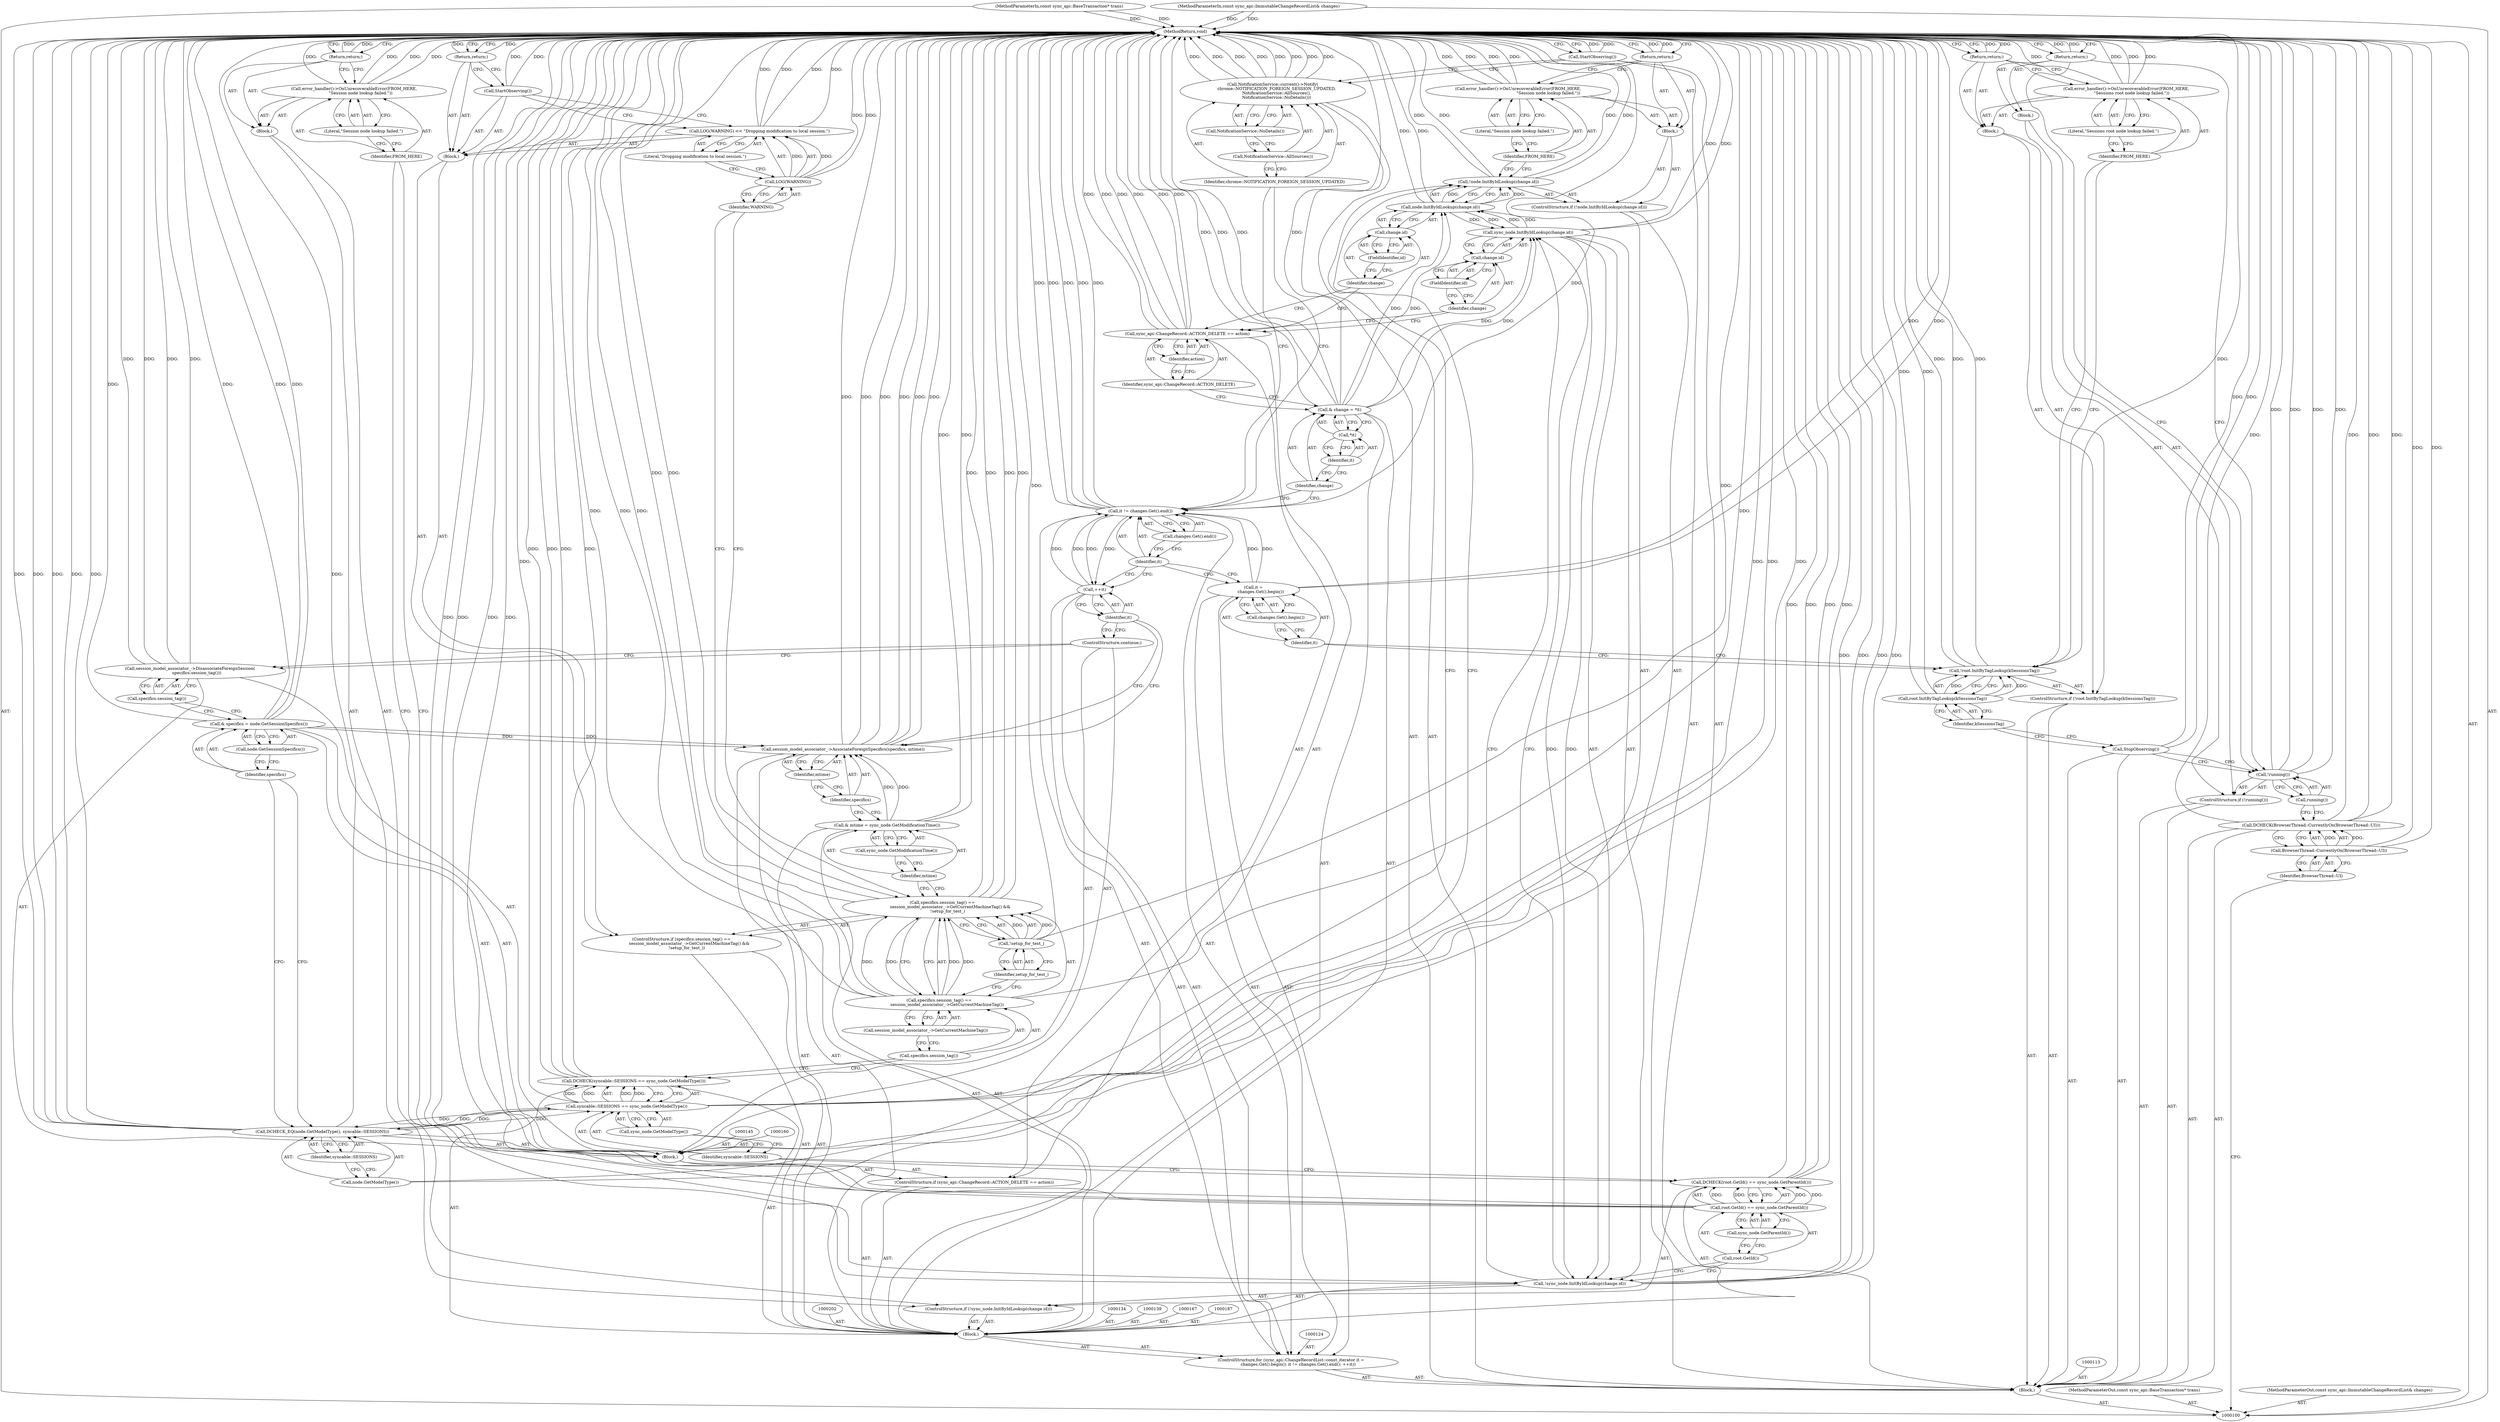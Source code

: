 digraph "1_Chrome_19190765882e272a6a2162c89acdb29110f7e3cf_7" {
"1000214" [label="(MethodReturn,void)"];
"1000114" [label="(ControlStructure,if (!root.InitByTagLookup(kSessionsTag)))"];
"1000117" [label="(Identifier,kSessionsTag)"];
"1000118" [label="(Block,)"];
"1000115" [label="(Call,!root.InitByTagLookup(kSessionsTag))"];
"1000116" [label="(Call,root.InitByTagLookup(kSessionsTag))"];
"1000119" [label="(Call,error_handler()->OnUnrecoverableError(FROM_HERE,\n        \"Sessions root node lookup failed.\"))"];
"1000120" [label="(Identifier,FROM_HERE)"];
"1000121" [label="(Literal,\"Sessions root node lookup failed.\")"];
"1000122" [label="(Return,return;)"];
"1000123" [label="(ControlStructure,for (sync_api::ChangeRecordList::const_iterator it =\n           changes.Get().begin(); it != changes.Get().end(); ++it))"];
"1000125" [label="(Call,it =\n           changes.Get().begin())"];
"1000126" [label="(Identifier,it)"];
"1000127" [label="(Call,changes.Get().begin())"];
"1000128" [label="(Call,it != changes.Get().end())"];
"1000129" [label="(Identifier,it)"];
"1000130" [label="(Call,changes.Get().end())"];
"1000131" [label="(Call,++it)"];
"1000132" [label="(Identifier,it)"];
"1000101" [label="(MethodParameterIn,const sync_api::BaseTransaction* trans)"];
"1000363" [label="(MethodParameterOut,const sync_api::BaseTransaction* trans)"];
"1000135" [label="(Call,& change = *it)"];
"1000136" [label="(Identifier,change)"];
"1000137" [label="(Call,*it)"];
"1000138" [label="(Identifier,it)"];
"1000140" [label="(ControlStructure,if (sync_api::ChangeRecord::ACTION_DELETE == action))"];
"1000143" [label="(Identifier,action)"];
"1000141" [label="(Call,sync_api::ChangeRecord::ACTION_DELETE == action)"];
"1000142" [label="(Identifier,sync_api::ChangeRecord::ACTION_DELETE)"];
"1000147" [label="(Call,!node.InitByIdLookup(change.id))"];
"1000148" [label="(Call,node.InitByIdLookup(change.id))"];
"1000149" [label="(Call,change.id)"];
"1000150" [label="(Identifier,change)"];
"1000151" [label="(FieldIdentifier,id)"];
"1000152" [label="(Block,)"];
"1000146" [label="(ControlStructure,if (!node.InitByIdLookup(change.id)))"];
"1000154" [label="(Identifier,FROM_HERE)"];
"1000153" [label="(Call,error_handler()->OnUnrecoverableError(FROM_HERE,\n                                              \"Session node lookup failed.\"))"];
"1000155" [label="(Literal,\"Session node lookup failed.\")"];
"1000156" [label="(Return,return;)"];
"1000158" [label="(Call,node.GetModelType())"];
"1000159" [label="(Identifier,syncable::SESSIONS)"];
"1000157" [label="(Call,DCHECK_EQ(node.GetModelType(), syncable::SESSIONS))"];
"1000102" [label="(MethodParameterIn,const sync_api::ImmutableChangeRecordList& changes)"];
"1000364" [label="(MethodParameterOut,const sync_api::ImmutableChangeRecordList& changes)"];
"1000103" [label="(Block,)"];
"1000161" [label="(Call,& specifics = node.GetSessionSpecifics())"];
"1000162" [label="(Identifier,specifics)"];
"1000163" [label="(Call,node.GetSessionSpecifics())"];
"1000144" [label="(Block,)"];
"1000164" [label="(Call,session_model_associator_->DisassociateForeignSession(\n          specifics.session_tag()))"];
"1000165" [label="(Call,specifics.session_tag())"];
"1000166" [label="(ControlStructure,continue;)"];
"1000171" [label="(Call,change.id)"];
"1000172" [label="(Identifier,change)"];
"1000168" [label="(ControlStructure,if (!sync_node.InitByIdLookup(change.id)))"];
"1000173" [label="(FieldIdentifier,id)"];
"1000174" [label="(Block,)"];
"1000169" [label="(Call,!sync_node.InitByIdLookup(change.id))"];
"1000170" [label="(Call,sync_node.InitByIdLookup(change.id))"];
"1000176" [label="(Identifier,FROM_HERE)"];
"1000175" [label="(Call,error_handler()->OnUnrecoverableError(FROM_HERE,\n          \"Session node lookup failed.\"))"];
"1000177" [label="(Literal,\"Session node lookup failed.\")"];
"1000104" [label="(Call,DCHECK(BrowserThread::CurrentlyOn(BrowserThread::UI)))"];
"1000106" [label="(Identifier,BrowserThread::UI)"];
"1000105" [label="(Call,BrowserThread::CurrentlyOn(BrowserThread::UI))"];
"1000178" [label="(Return,return;)"];
"1000180" [label="(Call,root.GetId() == sync_node.GetParentId())"];
"1000181" [label="(Call,root.GetId())"];
"1000182" [label="(Call,sync_node.GetParentId())"];
"1000179" [label="(Call,DCHECK(root.GetId() == sync_node.GetParentId()))"];
"1000184" [label="(Call,syncable::SESSIONS == sync_node.GetModelType())"];
"1000185" [label="(Identifier,syncable::SESSIONS)"];
"1000186" [label="(Call,sync_node.GetModelType())"];
"1000183" [label="(Call,DCHECK(syncable::SESSIONS == sync_node.GetModelType()))"];
"1000188" [label="(ControlStructure,if (specifics.session_tag() ==\n            session_model_associator_->GetCurrentMachineTag() &&\n        !setup_for_test_))"];
"1000189" [label="(Call,specifics.session_tag() ==\n            session_model_associator_->GetCurrentMachineTag() &&\n        !setup_for_test_)"];
"1000190" [label="(Call,specifics.session_tag() ==\n            session_model_associator_->GetCurrentMachineTag())"];
"1000191" [label="(Call,specifics.session_tag())"];
"1000192" [label="(Call,session_model_associator_->GetCurrentMachineTag())"];
"1000110" [label="(Block,)"];
"1000107" [label="(ControlStructure,if (!running()))"];
"1000108" [label="(Call,!running())"];
"1000109" [label="(Call,running())"];
"1000195" [label="(Block,)"];
"1000193" [label="(Call,!setup_for_test_)"];
"1000194" [label="(Identifier,setup_for_test_)"];
"1000198" [label="(Identifier,WARNING)"];
"1000199" [label="(Literal,\"Dropping modification to local session.\")"];
"1000196" [label="(Call,LOG(WARNING) << \"Dropping modification to local session.\")"];
"1000197" [label="(Call,LOG(WARNING))"];
"1000200" [label="(Call,StartObserving())"];
"1000201" [label="(Return,return;)"];
"1000203" [label="(Call,& mtime = sync_node.GetModificationTime())"];
"1000204" [label="(Identifier,mtime)"];
"1000205" [label="(Call,sync_node.GetModificationTime())"];
"1000133" [label="(Block,)"];
"1000206" [label="(Call,session_model_associator_->AssociateForeignSpecifics(specifics, mtime))"];
"1000207" [label="(Identifier,specifics)"];
"1000208" [label="(Identifier,mtime)"];
"1000209" [label="(Call,NotificationService::current()->Notify(\n      chrome::NOTIFICATION_FOREIGN_SESSION_UPDATED,\n      NotificationService::AllSources(),\n      NotificationService::NoDetails()))"];
"1000111" [label="(Return,return;)"];
"1000210" [label="(Identifier,chrome::NOTIFICATION_FOREIGN_SESSION_UPDATED)"];
"1000211" [label="(Call,NotificationService::AllSources())"];
"1000212" [label="(Call,NotificationService::NoDetails())"];
"1000213" [label="(Call,StartObserving())"];
"1000112" [label="(Call,StopObserving())"];
"1000214" -> "1000100"  [label="AST: "];
"1000214" -> "1000111"  [label="CFG: "];
"1000214" -> "1000122"  [label="CFG: "];
"1000214" -> "1000156"  [label="CFG: "];
"1000214" -> "1000178"  [label="CFG: "];
"1000214" -> "1000201"  [label="CFG: "];
"1000214" -> "1000213"  [label="CFG: "];
"1000111" -> "1000214"  [label="DDG: "];
"1000201" -> "1000214"  [label="DDG: "];
"1000122" -> "1000214"  [label="DDG: "];
"1000178" -> "1000214"  [label="DDG: "];
"1000141" -> "1000214"  [label="DDG: "];
"1000141" -> "1000214"  [label="DDG: "];
"1000141" -> "1000214"  [label="DDG: "];
"1000184" -> "1000214"  [label="DDG: "];
"1000184" -> "1000214"  [label="DDG: "];
"1000209" -> "1000214"  [label="DDG: "];
"1000209" -> "1000214"  [label="DDG: "];
"1000209" -> "1000214"  [label="DDG: "];
"1000209" -> "1000214"  [label="DDG: "];
"1000104" -> "1000214"  [label="DDG: "];
"1000104" -> "1000214"  [label="DDG: "];
"1000189" -> "1000214"  [label="DDG: "];
"1000189" -> "1000214"  [label="DDG: "];
"1000189" -> "1000214"  [label="DDG: "];
"1000183" -> "1000214"  [label="DDG: "];
"1000183" -> "1000214"  [label="DDG: "];
"1000180" -> "1000214"  [label="DDG: "];
"1000180" -> "1000214"  [label="DDG: "];
"1000196" -> "1000214"  [label="DDG: "];
"1000196" -> "1000214"  [label="DDG: "];
"1000169" -> "1000214"  [label="DDG: "];
"1000169" -> "1000214"  [label="DDG: "];
"1000128" -> "1000214"  [label="DDG: "];
"1000128" -> "1000214"  [label="DDG: "];
"1000128" -> "1000214"  [label="DDG: "];
"1000157" -> "1000214"  [label="DDG: "];
"1000157" -> "1000214"  [label="DDG: "];
"1000157" -> "1000214"  [label="DDG: "];
"1000116" -> "1000214"  [label="DDG: "];
"1000164" -> "1000214"  [label="DDG: "];
"1000164" -> "1000214"  [label="DDG: "];
"1000193" -> "1000214"  [label="DDG: "];
"1000108" -> "1000214"  [label="DDG: "];
"1000108" -> "1000214"  [label="DDG: "];
"1000200" -> "1000214"  [label="DDG: "];
"1000179" -> "1000214"  [label="DDG: "];
"1000179" -> "1000214"  [label="DDG: "];
"1000206" -> "1000214"  [label="DDG: "];
"1000206" -> "1000214"  [label="DDG: "];
"1000206" -> "1000214"  [label="DDG: "];
"1000190" -> "1000214"  [label="DDG: "];
"1000190" -> "1000214"  [label="DDG: "];
"1000115" -> "1000214"  [label="DDG: "];
"1000115" -> "1000214"  [label="DDG: "];
"1000148" -> "1000214"  [label="DDG: "];
"1000147" -> "1000214"  [label="DDG: "];
"1000147" -> "1000214"  [label="DDG: "];
"1000175" -> "1000214"  [label="DDG: "];
"1000175" -> "1000214"  [label="DDG: "];
"1000125" -> "1000214"  [label="DDG: "];
"1000153" -> "1000214"  [label="DDG: "];
"1000153" -> "1000214"  [label="DDG: "];
"1000102" -> "1000214"  [label="DDG: "];
"1000112" -> "1000214"  [label="DDG: "];
"1000213" -> "1000214"  [label="DDG: "];
"1000101" -> "1000214"  [label="DDG: "];
"1000119" -> "1000214"  [label="DDG: "];
"1000119" -> "1000214"  [label="DDG: "];
"1000135" -> "1000214"  [label="DDG: "];
"1000135" -> "1000214"  [label="DDG: "];
"1000170" -> "1000214"  [label="DDG: "];
"1000203" -> "1000214"  [label="DDG: "];
"1000161" -> "1000214"  [label="DDG: "];
"1000161" -> "1000214"  [label="DDG: "];
"1000105" -> "1000214"  [label="DDG: "];
"1000197" -> "1000214"  [label="DDG: "];
"1000156" -> "1000214"  [label="DDG: "];
"1000114" -> "1000103"  [label="AST: "];
"1000115" -> "1000114"  [label="AST: "];
"1000118" -> "1000114"  [label="AST: "];
"1000117" -> "1000116"  [label="AST: "];
"1000117" -> "1000112"  [label="CFG: "];
"1000116" -> "1000117"  [label="CFG: "];
"1000118" -> "1000114"  [label="AST: "];
"1000119" -> "1000118"  [label="AST: "];
"1000122" -> "1000118"  [label="AST: "];
"1000115" -> "1000114"  [label="AST: "];
"1000115" -> "1000116"  [label="CFG: "];
"1000116" -> "1000115"  [label="AST: "];
"1000120" -> "1000115"  [label="CFG: "];
"1000126" -> "1000115"  [label="CFG: "];
"1000115" -> "1000214"  [label="DDG: "];
"1000115" -> "1000214"  [label="DDG: "];
"1000116" -> "1000115"  [label="DDG: "];
"1000116" -> "1000115"  [label="AST: "];
"1000116" -> "1000117"  [label="CFG: "];
"1000117" -> "1000116"  [label="AST: "];
"1000115" -> "1000116"  [label="CFG: "];
"1000116" -> "1000214"  [label="DDG: "];
"1000116" -> "1000115"  [label="DDG: "];
"1000119" -> "1000118"  [label="AST: "];
"1000119" -> "1000121"  [label="CFG: "];
"1000120" -> "1000119"  [label="AST: "];
"1000121" -> "1000119"  [label="AST: "];
"1000122" -> "1000119"  [label="CFG: "];
"1000119" -> "1000214"  [label="DDG: "];
"1000119" -> "1000214"  [label="DDG: "];
"1000120" -> "1000119"  [label="AST: "];
"1000120" -> "1000115"  [label="CFG: "];
"1000121" -> "1000120"  [label="CFG: "];
"1000121" -> "1000119"  [label="AST: "];
"1000121" -> "1000120"  [label="CFG: "];
"1000119" -> "1000121"  [label="CFG: "];
"1000122" -> "1000118"  [label="AST: "];
"1000122" -> "1000119"  [label="CFG: "];
"1000214" -> "1000122"  [label="CFG: "];
"1000122" -> "1000214"  [label="DDG: "];
"1000123" -> "1000103"  [label="AST: "];
"1000124" -> "1000123"  [label="AST: "];
"1000125" -> "1000123"  [label="AST: "];
"1000128" -> "1000123"  [label="AST: "];
"1000131" -> "1000123"  [label="AST: "];
"1000133" -> "1000123"  [label="AST: "];
"1000125" -> "1000123"  [label="AST: "];
"1000125" -> "1000127"  [label="CFG: "];
"1000126" -> "1000125"  [label="AST: "];
"1000127" -> "1000125"  [label="AST: "];
"1000129" -> "1000125"  [label="CFG: "];
"1000125" -> "1000214"  [label="DDG: "];
"1000125" -> "1000128"  [label="DDG: "];
"1000126" -> "1000125"  [label="AST: "];
"1000126" -> "1000115"  [label="CFG: "];
"1000127" -> "1000126"  [label="CFG: "];
"1000127" -> "1000125"  [label="AST: "];
"1000127" -> "1000126"  [label="CFG: "];
"1000125" -> "1000127"  [label="CFG: "];
"1000128" -> "1000123"  [label="AST: "];
"1000128" -> "1000130"  [label="CFG: "];
"1000129" -> "1000128"  [label="AST: "];
"1000130" -> "1000128"  [label="AST: "];
"1000136" -> "1000128"  [label="CFG: "];
"1000210" -> "1000128"  [label="CFG: "];
"1000128" -> "1000214"  [label="DDG: "];
"1000128" -> "1000214"  [label="DDG: "];
"1000128" -> "1000214"  [label="DDG: "];
"1000125" -> "1000128"  [label="DDG: "];
"1000131" -> "1000128"  [label="DDG: "];
"1000128" -> "1000131"  [label="DDG: "];
"1000129" -> "1000128"  [label="AST: "];
"1000129" -> "1000125"  [label="CFG: "];
"1000129" -> "1000131"  [label="CFG: "];
"1000130" -> "1000129"  [label="CFG: "];
"1000130" -> "1000128"  [label="AST: "];
"1000130" -> "1000129"  [label="CFG: "];
"1000128" -> "1000130"  [label="CFG: "];
"1000131" -> "1000123"  [label="AST: "];
"1000131" -> "1000132"  [label="CFG: "];
"1000132" -> "1000131"  [label="AST: "];
"1000129" -> "1000131"  [label="CFG: "];
"1000131" -> "1000128"  [label="DDG: "];
"1000128" -> "1000131"  [label="DDG: "];
"1000132" -> "1000131"  [label="AST: "];
"1000132" -> "1000166"  [label="CFG: "];
"1000132" -> "1000206"  [label="CFG: "];
"1000131" -> "1000132"  [label="CFG: "];
"1000101" -> "1000100"  [label="AST: "];
"1000101" -> "1000214"  [label="DDG: "];
"1000363" -> "1000100"  [label="AST: "];
"1000135" -> "1000133"  [label="AST: "];
"1000135" -> "1000137"  [label="CFG: "];
"1000136" -> "1000135"  [label="AST: "];
"1000137" -> "1000135"  [label="AST: "];
"1000142" -> "1000135"  [label="CFG: "];
"1000135" -> "1000214"  [label="DDG: "];
"1000135" -> "1000214"  [label="DDG: "];
"1000135" -> "1000148"  [label="DDG: "];
"1000135" -> "1000170"  [label="DDG: "];
"1000136" -> "1000135"  [label="AST: "];
"1000136" -> "1000128"  [label="CFG: "];
"1000138" -> "1000136"  [label="CFG: "];
"1000137" -> "1000135"  [label="AST: "];
"1000137" -> "1000138"  [label="CFG: "];
"1000138" -> "1000137"  [label="AST: "];
"1000135" -> "1000137"  [label="CFG: "];
"1000138" -> "1000137"  [label="AST: "];
"1000138" -> "1000136"  [label="CFG: "];
"1000137" -> "1000138"  [label="CFG: "];
"1000140" -> "1000133"  [label="AST: "];
"1000141" -> "1000140"  [label="AST: "];
"1000144" -> "1000140"  [label="AST: "];
"1000143" -> "1000141"  [label="AST: "];
"1000143" -> "1000142"  [label="CFG: "];
"1000141" -> "1000143"  [label="CFG: "];
"1000141" -> "1000140"  [label="AST: "];
"1000141" -> "1000143"  [label="CFG: "];
"1000142" -> "1000141"  [label="AST: "];
"1000143" -> "1000141"  [label="AST: "];
"1000150" -> "1000141"  [label="CFG: "];
"1000172" -> "1000141"  [label="CFG: "];
"1000141" -> "1000214"  [label="DDG: "];
"1000141" -> "1000214"  [label="DDG: "];
"1000141" -> "1000214"  [label="DDG: "];
"1000142" -> "1000141"  [label="AST: "];
"1000142" -> "1000135"  [label="CFG: "];
"1000143" -> "1000142"  [label="CFG: "];
"1000147" -> "1000146"  [label="AST: "];
"1000147" -> "1000148"  [label="CFG: "];
"1000148" -> "1000147"  [label="AST: "];
"1000154" -> "1000147"  [label="CFG: "];
"1000158" -> "1000147"  [label="CFG: "];
"1000147" -> "1000214"  [label="DDG: "];
"1000147" -> "1000214"  [label="DDG: "];
"1000148" -> "1000147"  [label="DDG: "];
"1000148" -> "1000147"  [label="AST: "];
"1000148" -> "1000149"  [label="CFG: "];
"1000149" -> "1000148"  [label="AST: "];
"1000147" -> "1000148"  [label="CFG: "];
"1000148" -> "1000214"  [label="DDG: "];
"1000148" -> "1000147"  [label="DDG: "];
"1000135" -> "1000148"  [label="DDG: "];
"1000170" -> "1000148"  [label="DDG: "];
"1000148" -> "1000170"  [label="DDG: "];
"1000149" -> "1000148"  [label="AST: "];
"1000149" -> "1000151"  [label="CFG: "];
"1000150" -> "1000149"  [label="AST: "];
"1000151" -> "1000149"  [label="AST: "];
"1000148" -> "1000149"  [label="CFG: "];
"1000150" -> "1000149"  [label="AST: "];
"1000150" -> "1000141"  [label="CFG: "];
"1000151" -> "1000150"  [label="CFG: "];
"1000151" -> "1000149"  [label="AST: "];
"1000151" -> "1000150"  [label="CFG: "];
"1000149" -> "1000151"  [label="CFG: "];
"1000152" -> "1000146"  [label="AST: "];
"1000153" -> "1000152"  [label="AST: "];
"1000156" -> "1000152"  [label="AST: "];
"1000146" -> "1000144"  [label="AST: "];
"1000147" -> "1000146"  [label="AST: "];
"1000152" -> "1000146"  [label="AST: "];
"1000154" -> "1000153"  [label="AST: "];
"1000154" -> "1000147"  [label="CFG: "];
"1000155" -> "1000154"  [label="CFG: "];
"1000153" -> "1000152"  [label="AST: "];
"1000153" -> "1000155"  [label="CFG: "];
"1000154" -> "1000153"  [label="AST: "];
"1000155" -> "1000153"  [label="AST: "];
"1000156" -> "1000153"  [label="CFG: "];
"1000153" -> "1000214"  [label="DDG: "];
"1000153" -> "1000214"  [label="DDG: "];
"1000155" -> "1000153"  [label="AST: "];
"1000155" -> "1000154"  [label="CFG: "];
"1000153" -> "1000155"  [label="CFG: "];
"1000156" -> "1000152"  [label="AST: "];
"1000156" -> "1000153"  [label="CFG: "];
"1000214" -> "1000156"  [label="CFG: "];
"1000156" -> "1000214"  [label="DDG: "];
"1000158" -> "1000157"  [label="AST: "];
"1000158" -> "1000147"  [label="CFG: "];
"1000159" -> "1000158"  [label="CFG: "];
"1000159" -> "1000157"  [label="AST: "];
"1000159" -> "1000158"  [label="CFG: "];
"1000157" -> "1000159"  [label="CFG: "];
"1000157" -> "1000144"  [label="AST: "];
"1000157" -> "1000159"  [label="CFG: "];
"1000158" -> "1000157"  [label="AST: "];
"1000159" -> "1000157"  [label="AST: "];
"1000162" -> "1000157"  [label="CFG: "];
"1000157" -> "1000214"  [label="DDG: "];
"1000157" -> "1000214"  [label="DDG: "];
"1000157" -> "1000214"  [label="DDG: "];
"1000184" -> "1000157"  [label="DDG: "];
"1000157" -> "1000184"  [label="DDG: "];
"1000102" -> "1000100"  [label="AST: "];
"1000102" -> "1000214"  [label="DDG: "];
"1000364" -> "1000100"  [label="AST: "];
"1000103" -> "1000100"  [label="AST: "];
"1000104" -> "1000103"  [label="AST: "];
"1000107" -> "1000103"  [label="AST: "];
"1000112" -> "1000103"  [label="AST: "];
"1000113" -> "1000103"  [label="AST: "];
"1000114" -> "1000103"  [label="AST: "];
"1000123" -> "1000103"  [label="AST: "];
"1000209" -> "1000103"  [label="AST: "];
"1000213" -> "1000103"  [label="AST: "];
"1000161" -> "1000144"  [label="AST: "];
"1000161" -> "1000163"  [label="CFG: "];
"1000162" -> "1000161"  [label="AST: "];
"1000163" -> "1000161"  [label="AST: "];
"1000165" -> "1000161"  [label="CFG: "];
"1000161" -> "1000214"  [label="DDG: "];
"1000161" -> "1000214"  [label="DDG: "];
"1000161" -> "1000206"  [label="DDG: "];
"1000162" -> "1000161"  [label="AST: "];
"1000162" -> "1000157"  [label="CFG: "];
"1000163" -> "1000162"  [label="CFG: "];
"1000163" -> "1000161"  [label="AST: "];
"1000163" -> "1000162"  [label="CFG: "];
"1000161" -> "1000163"  [label="CFG: "];
"1000144" -> "1000140"  [label="AST: "];
"1000145" -> "1000144"  [label="AST: "];
"1000146" -> "1000144"  [label="AST: "];
"1000157" -> "1000144"  [label="AST: "];
"1000160" -> "1000144"  [label="AST: "];
"1000161" -> "1000144"  [label="AST: "];
"1000164" -> "1000144"  [label="AST: "];
"1000166" -> "1000144"  [label="AST: "];
"1000164" -> "1000144"  [label="AST: "];
"1000164" -> "1000165"  [label="CFG: "];
"1000165" -> "1000164"  [label="AST: "];
"1000166" -> "1000164"  [label="CFG: "];
"1000164" -> "1000214"  [label="DDG: "];
"1000164" -> "1000214"  [label="DDG: "];
"1000165" -> "1000164"  [label="AST: "];
"1000165" -> "1000161"  [label="CFG: "];
"1000164" -> "1000165"  [label="CFG: "];
"1000166" -> "1000144"  [label="AST: "];
"1000166" -> "1000164"  [label="CFG: "];
"1000132" -> "1000166"  [label="CFG: "];
"1000171" -> "1000170"  [label="AST: "];
"1000171" -> "1000173"  [label="CFG: "];
"1000172" -> "1000171"  [label="AST: "];
"1000173" -> "1000171"  [label="AST: "];
"1000170" -> "1000171"  [label="CFG: "];
"1000172" -> "1000171"  [label="AST: "];
"1000172" -> "1000141"  [label="CFG: "];
"1000173" -> "1000172"  [label="CFG: "];
"1000168" -> "1000133"  [label="AST: "];
"1000169" -> "1000168"  [label="AST: "];
"1000174" -> "1000168"  [label="AST: "];
"1000173" -> "1000171"  [label="AST: "];
"1000173" -> "1000172"  [label="CFG: "];
"1000171" -> "1000173"  [label="CFG: "];
"1000174" -> "1000168"  [label="AST: "];
"1000175" -> "1000174"  [label="AST: "];
"1000178" -> "1000174"  [label="AST: "];
"1000169" -> "1000168"  [label="AST: "];
"1000169" -> "1000170"  [label="CFG: "];
"1000170" -> "1000169"  [label="AST: "];
"1000176" -> "1000169"  [label="CFG: "];
"1000181" -> "1000169"  [label="CFG: "];
"1000169" -> "1000214"  [label="DDG: "];
"1000169" -> "1000214"  [label="DDG: "];
"1000170" -> "1000169"  [label="DDG: "];
"1000170" -> "1000169"  [label="AST: "];
"1000170" -> "1000171"  [label="CFG: "];
"1000171" -> "1000170"  [label="AST: "];
"1000169" -> "1000170"  [label="CFG: "];
"1000170" -> "1000214"  [label="DDG: "];
"1000170" -> "1000148"  [label="DDG: "];
"1000170" -> "1000169"  [label="DDG: "];
"1000148" -> "1000170"  [label="DDG: "];
"1000135" -> "1000170"  [label="DDG: "];
"1000176" -> "1000175"  [label="AST: "];
"1000176" -> "1000169"  [label="CFG: "];
"1000177" -> "1000176"  [label="CFG: "];
"1000175" -> "1000174"  [label="AST: "];
"1000175" -> "1000177"  [label="CFG: "];
"1000176" -> "1000175"  [label="AST: "];
"1000177" -> "1000175"  [label="AST: "];
"1000178" -> "1000175"  [label="CFG: "];
"1000175" -> "1000214"  [label="DDG: "];
"1000175" -> "1000214"  [label="DDG: "];
"1000177" -> "1000175"  [label="AST: "];
"1000177" -> "1000176"  [label="CFG: "];
"1000175" -> "1000177"  [label="CFG: "];
"1000104" -> "1000103"  [label="AST: "];
"1000104" -> "1000105"  [label="CFG: "];
"1000105" -> "1000104"  [label="AST: "];
"1000109" -> "1000104"  [label="CFG: "];
"1000104" -> "1000214"  [label="DDG: "];
"1000104" -> "1000214"  [label="DDG: "];
"1000105" -> "1000104"  [label="DDG: "];
"1000106" -> "1000105"  [label="AST: "];
"1000106" -> "1000100"  [label="CFG: "];
"1000105" -> "1000106"  [label="CFG: "];
"1000105" -> "1000104"  [label="AST: "];
"1000105" -> "1000106"  [label="CFG: "];
"1000106" -> "1000105"  [label="AST: "];
"1000104" -> "1000105"  [label="CFG: "];
"1000105" -> "1000214"  [label="DDG: "];
"1000105" -> "1000104"  [label="DDG: "];
"1000178" -> "1000174"  [label="AST: "];
"1000178" -> "1000175"  [label="CFG: "];
"1000214" -> "1000178"  [label="CFG: "];
"1000178" -> "1000214"  [label="DDG: "];
"1000180" -> "1000179"  [label="AST: "];
"1000180" -> "1000182"  [label="CFG: "];
"1000181" -> "1000180"  [label="AST: "];
"1000182" -> "1000180"  [label="AST: "];
"1000179" -> "1000180"  [label="CFG: "];
"1000180" -> "1000214"  [label="DDG: "];
"1000180" -> "1000214"  [label="DDG: "];
"1000180" -> "1000179"  [label="DDG: "];
"1000180" -> "1000179"  [label="DDG: "];
"1000181" -> "1000180"  [label="AST: "];
"1000181" -> "1000169"  [label="CFG: "];
"1000182" -> "1000181"  [label="CFG: "];
"1000182" -> "1000180"  [label="AST: "];
"1000182" -> "1000181"  [label="CFG: "];
"1000180" -> "1000182"  [label="CFG: "];
"1000179" -> "1000133"  [label="AST: "];
"1000179" -> "1000180"  [label="CFG: "];
"1000180" -> "1000179"  [label="AST: "];
"1000185" -> "1000179"  [label="CFG: "];
"1000179" -> "1000214"  [label="DDG: "];
"1000179" -> "1000214"  [label="DDG: "];
"1000180" -> "1000179"  [label="DDG: "];
"1000180" -> "1000179"  [label="DDG: "];
"1000184" -> "1000183"  [label="AST: "];
"1000184" -> "1000186"  [label="CFG: "];
"1000185" -> "1000184"  [label="AST: "];
"1000186" -> "1000184"  [label="AST: "];
"1000183" -> "1000184"  [label="CFG: "];
"1000184" -> "1000214"  [label="DDG: "];
"1000184" -> "1000214"  [label="DDG: "];
"1000184" -> "1000157"  [label="DDG: "];
"1000184" -> "1000183"  [label="DDG: "];
"1000184" -> "1000183"  [label="DDG: "];
"1000157" -> "1000184"  [label="DDG: "];
"1000185" -> "1000184"  [label="AST: "];
"1000185" -> "1000179"  [label="CFG: "];
"1000186" -> "1000185"  [label="CFG: "];
"1000186" -> "1000184"  [label="AST: "];
"1000186" -> "1000185"  [label="CFG: "];
"1000184" -> "1000186"  [label="CFG: "];
"1000183" -> "1000133"  [label="AST: "];
"1000183" -> "1000184"  [label="CFG: "];
"1000184" -> "1000183"  [label="AST: "];
"1000191" -> "1000183"  [label="CFG: "];
"1000183" -> "1000214"  [label="DDG: "];
"1000183" -> "1000214"  [label="DDG: "];
"1000184" -> "1000183"  [label="DDG: "];
"1000184" -> "1000183"  [label="DDG: "];
"1000188" -> "1000133"  [label="AST: "];
"1000189" -> "1000188"  [label="AST: "];
"1000195" -> "1000188"  [label="AST: "];
"1000189" -> "1000188"  [label="AST: "];
"1000189" -> "1000190"  [label="CFG: "];
"1000189" -> "1000193"  [label="CFG: "];
"1000190" -> "1000189"  [label="AST: "];
"1000193" -> "1000189"  [label="AST: "];
"1000198" -> "1000189"  [label="CFG: "];
"1000204" -> "1000189"  [label="CFG: "];
"1000189" -> "1000214"  [label="DDG: "];
"1000189" -> "1000214"  [label="DDG: "];
"1000189" -> "1000214"  [label="DDG: "];
"1000190" -> "1000189"  [label="DDG: "];
"1000190" -> "1000189"  [label="DDG: "];
"1000193" -> "1000189"  [label="DDG: "];
"1000190" -> "1000189"  [label="AST: "];
"1000190" -> "1000192"  [label="CFG: "];
"1000191" -> "1000190"  [label="AST: "];
"1000192" -> "1000190"  [label="AST: "];
"1000194" -> "1000190"  [label="CFG: "];
"1000189" -> "1000190"  [label="CFG: "];
"1000190" -> "1000214"  [label="DDG: "];
"1000190" -> "1000214"  [label="DDG: "];
"1000190" -> "1000189"  [label="DDG: "];
"1000190" -> "1000189"  [label="DDG: "];
"1000191" -> "1000190"  [label="AST: "];
"1000191" -> "1000183"  [label="CFG: "];
"1000192" -> "1000191"  [label="CFG: "];
"1000192" -> "1000190"  [label="AST: "];
"1000192" -> "1000191"  [label="CFG: "];
"1000190" -> "1000192"  [label="CFG: "];
"1000110" -> "1000107"  [label="AST: "];
"1000111" -> "1000110"  [label="AST: "];
"1000107" -> "1000103"  [label="AST: "];
"1000108" -> "1000107"  [label="AST: "];
"1000110" -> "1000107"  [label="AST: "];
"1000108" -> "1000107"  [label="AST: "];
"1000108" -> "1000109"  [label="CFG: "];
"1000109" -> "1000108"  [label="AST: "];
"1000111" -> "1000108"  [label="CFG: "];
"1000112" -> "1000108"  [label="CFG: "];
"1000108" -> "1000214"  [label="DDG: "];
"1000108" -> "1000214"  [label="DDG: "];
"1000109" -> "1000108"  [label="AST: "];
"1000109" -> "1000104"  [label="CFG: "];
"1000108" -> "1000109"  [label="CFG: "];
"1000195" -> "1000188"  [label="AST: "];
"1000196" -> "1000195"  [label="AST: "];
"1000200" -> "1000195"  [label="AST: "];
"1000201" -> "1000195"  [label="AST: "];
"1000193" -> "1000189"  [label="AST: "];
"1000193" -> "1000194"  [label="CFG: "];
"1000194" -> "1000193"  [label="AST: "];
"1000189" -> "1000193"  [label="CFG: "];
"1000193" -> "1000214"  [label="DDG: "];
"1000193" -> "1000189"  [label="DDG: "];
"1000194" -> "1000193"  [label="AST: "];
"1000194" -> "1000190"  [label="CFG: "];
"1000193" -> "1000194"  [label="CFG: "];
"1000198" -> "1000197"  [label="AST: "];
"1000198" -> "1000189"  [label="CFG: "];
"1000197" -> "1000198"  [label="CFG: "];
"1000199" -> "1000196"  [label="AST: "];
"1000199" -> "1000197"  [label="CFG: "];
"1000196" -> "1000199"  [label="CFG: "];
"1000196" -> "1000195"  [label="AST: "];
"1000196" -> "1000199"  [label="CFG: "];
"1000197" -> "1000196"  [label="AST: "];
"1000199" -> "1000196"  [label="AST: "];
"1000200" -> "1000196"  [label="CFG: "];
"1000196" -> "1000214"  [label="DDG: "];
"1000196" -> "1000214"  [label="DDG: "];
"1000197" -> "1000196"  [label="DDG: "];
"1000197" -> "1000196"  [label="AST: "];
"1000197" -> "1000198"  [label="CFG: "];
"1000198" -> "1000197"  [label="AST: "];
"1000199" -> "1000197"  [label="CFG: "];
"1000197" -> "1000214"  [label="DDG: "];
"1000197" -> "1000196"  [label="DDG: "];
"1000200" -> "1000195"  [label="AST: "];
"1000200" -> "1000196"  [label="CFG: "];
"1000201" -> "1000200"  [label="CFG: "];
"1000200" -> "1000214"  [label="DDG: "];
"1000201" -> "1000195"  [label="AST: "];
"1000201" -> "1000200"  [label="CFG: "];
"1000214" -> "1000201"  [label="CFG: "];
"1000201" -> "1000214"  [label="DDG: "];
"1000203" -> "1000133"  [label="AST: "];
"1000203" -> "1000205"  [label="CFG: "];
"1000204" -> "1000203"  [label="AST: "];
"1000205" -> "1000203"  [label="AST: "];
"1000207" -> "1000203"  [label="CFG: "];
"1000203" -> "1000214"  [label="DDG: "];
"1000203" -> "1000206"  [label="DDG: "];
"1000204" -> "1000203"  [label="AST: "];
"1000204" -> "1000189"  [label="CFG: "];
"1000205" -> "1000204"  [label="CFG: "];
"1000205" -> "1000203"  [label="AST: "];
"1000205" -> "1000204"  [label="CFG: "];
"1000203" -> "1000205"  [label="CFG: "];
"1000133" -> "1000123"  [label="AST: "];
"1000134" -> "1000133"  [label="AST: "];
"1000135" -> "1000133"  [label="AST: "];
"1000139" -> "1000133"  [label="AST: "];
"1000140" -> "1000133"  [label="AST: "];
"1000167" -> "1000133"  [label="AST: "];
"1000168" -> "1000133"  [label="AST: "];
"1000179" -> "1000133"  [label="AST: "];
"1000183" -> "1000133"  [label="AST: "];
"1000187" -> "1000133"  [label="AST: "];
"1000188" -> "1000133"  [label="AST: "];
"1000202" -> "1000133"  [label="AST: "];
"1000203" -> "1000133"  [label="AST: "];
"1000206" -> "1000133"  [label="AST: "];
"1000206" -> "1000133"  [label="AST: "];
"1000206" -> "1000208"  [label="CFG: "];
"1000207" -> "1000206"  [label="AST: "];
"1000208" -> "1000206"  [label="AST: "];
"1000132" -> "1000206"  [label="CFG: "];
"1000206" -> "1000214"  [label="DDG: "];
"1000206" -> "1000214"  [label="DDG: "];
"1000206" -> "1000214"  [label="DDG: "];
"1000161" -> "1000206"  [label="DDG: "];
"1000203" -> "1000206"  [label="DDG: "];
"1000207" -> "1000206"  [label="AST: "];
"1000207" -> "1000203"  [label="CFG: "];
"1000208" -> "1000207"  [label="CFG: "];
"1000208" -> "1000206"  [label="AST: "];
"1000208" -> "1000207"  [label="CFG: "];
"1000206" -> "1000208"  [label="CFG: "];
"1000209" -> "1000103"  [label="AST: "];
"1000209" -> "1000212"  [label="CFG: "];
"1000210" -> "1000209"  [label="AST: "];
"1000211" -> "1000209"  [label="AST: "];
"1000212" -> "1000209"  [label="AST: "];
"1000213" -> "1000209"  [label="CFG: "];
"1000209" -> "1000214"  [label="DDG: "];
"1000209" -> "1000214"  [label="DDG: "];
"1000209" -> "1000214"  [label="DDG: "];
"1000209" -> "1000214"  [label="DDG: "];
"1000111" -> "1000110"  [label="AST: "];
"1000111" -> "1000108"  [label="CFG: "];
"1000214" -> "1000111"  [label="CFG: "];
"1000111" -> "1000214"  [label="DDG: "];
"1000210" -> "1000209"  [label="AST: "];
"1000210" -> "1000128"  [label="CFG: "];
"1000211" -> "1000210"  [label="CFG: "];
"1000211" -> "1000209"  [label="AST: "];
"1000211" -> "1000210"  [label="CFG: "];
"1000212" -> "1000211"  [label="CFG: "];
"1000212" -> "1000209"  [label="AST: "];
"1000212" -> "1000211"  [label="CFG: "];
"1000209" -> "1000212"  [label="CFG: "];
"1000213" -> "1000103"  [label="AST: "];
"1000213" -> "1000209"  [label="CFG: "];
"1000214" -> "1000213"  [label="CFG: "];
"1000213" -> "1000214"  [label="DDG: "];
"1000112" -> "1000103"  [label="AST: "];
"1000112" -> "1000108"  [label="CFG: "];
"1000117" -> "1000112"  [label="CFG: "];
"1000112" -> "1000214"  [label="DDG: "];
}
